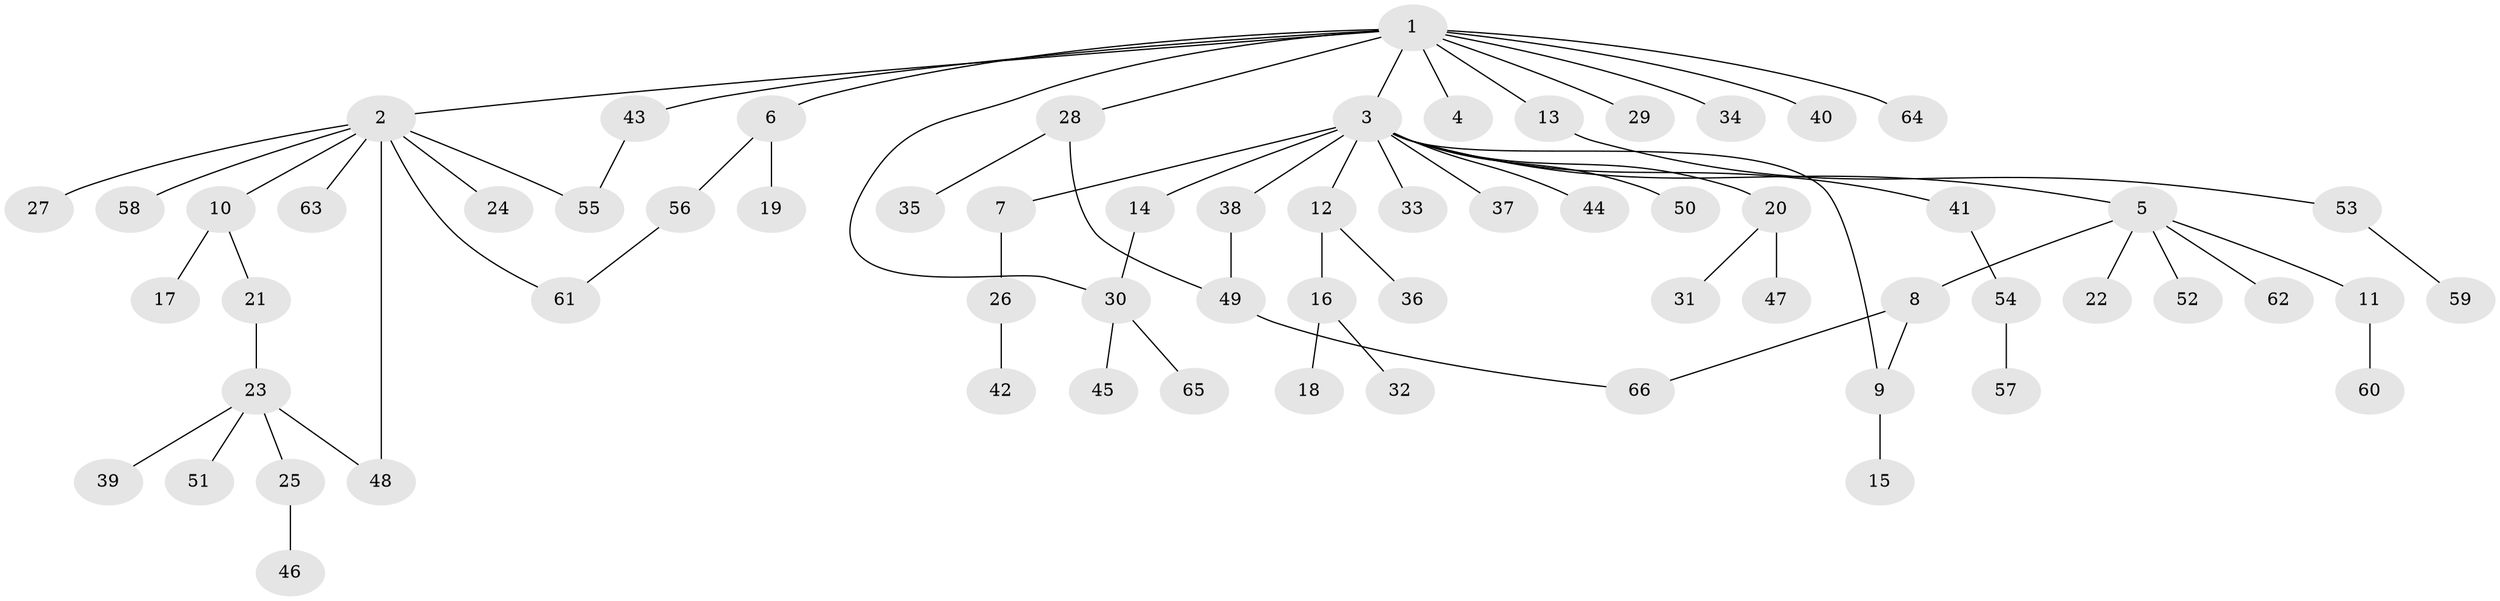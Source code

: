 // coarse degree distribution, {1: 0.8421052631578947, 7: 0.05263157894736842, 9: 0.05263157894736842, 4: 0.05263157894736842}
// Generated by graph-tools (version 1.1) at 2025/50/03/04/25 21:50:11]
// undirected, 66 vertices, 72 edges
graph export_dot {
graph [start="1"]
  node [color=gray90,style=filled];
  1;
  2;
  3;
  4;
  5;
  6;
  7;
  8;
  9;
  10;
  11;
  12;
  13;
  14;
  15;
  16;
  17;
  18;
  19;
  20;
  21;
  22;
  23;
  24;
  25;
  26;
  27;
  28;
  29;
  30;
  31;
  32;
  33;
  34;
  35;
  36;
  37;
  38;
  39;
  40;
  41;
  42;
  43;
  44;
  45;
  46;
  47;
  48;
  49;
  50;
  51;
  52;
  53;
  54;
  55;
  56;
  57;
  58;
  59;
  60;
  61;
  62;
  63;
  64;
  65;
  66;
  1 -- 2;
  1 -- 3;
  1 -- 4;
  1 -- 6;
  1 -- 13;
  1 -- 28;
  1 -- 29;
  1 -- 30;
  1 -- 34;
  1 -- 40;
  1 -- 43;
  1 -- 64;
  2 -- 10;
  2 -- 24;
  2 -- 27;
  2 -- 48;
  2 -- 55;
  2 -- 58;
  2 -- 61;
  2 -- 63;
  3 -- 5;
  3 -- 7;
  3 -- 9;
  3 -- 12;
  3 -- 14;
  3 -- 20;
  3 -- 33;
  3 -- 37;
  3 -- 38;
  3 -- 41;
  3 -- 44;
  3 -- 50;
  5 -- 8;
  5 -- 11;
  5 -- 22;
  5 -- 52;
  5 -- 62;
  6 -- 19;
  6 -- 56;
  7 -- 26;
  8 -- 9;
  8 -- 66;
  9 -- 15;
  10 -- 17;
  10 -- 21;
  11 -- 60;
  12 -- 16;
  12 -- 36;
  13 -- 53;
  14 -- 30;
  16 -- 18;
  16 -- 32;
  20 -- 31;
  20 -- 47;
  21 -- 23;
  23 -- 25;
  23 -- 39;
  23 -- 48;
  23 -- 51;
  25 -- 46;
  26 -- 42;
  28 -- 35;
  28 -- 49;
  30 -- 45;
  30 -- 65;
  38 -- 49;
  41 -- 54;
  43 -- 55;
  49 -- 66;
  53 -- 59;
  54 -- 57;
  56 -- 61;
}
